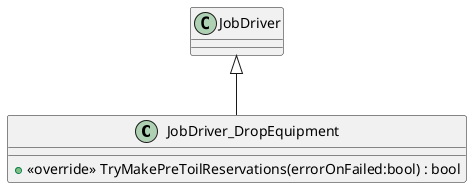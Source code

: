 @startuml
class JobDriver_DropEquipment {
    + <<override>> TryMakePreToilReservations(errorOnFailed:bool) : bool
}
JobDriver <|-- JobDriver_DropEquipment
@enduml
